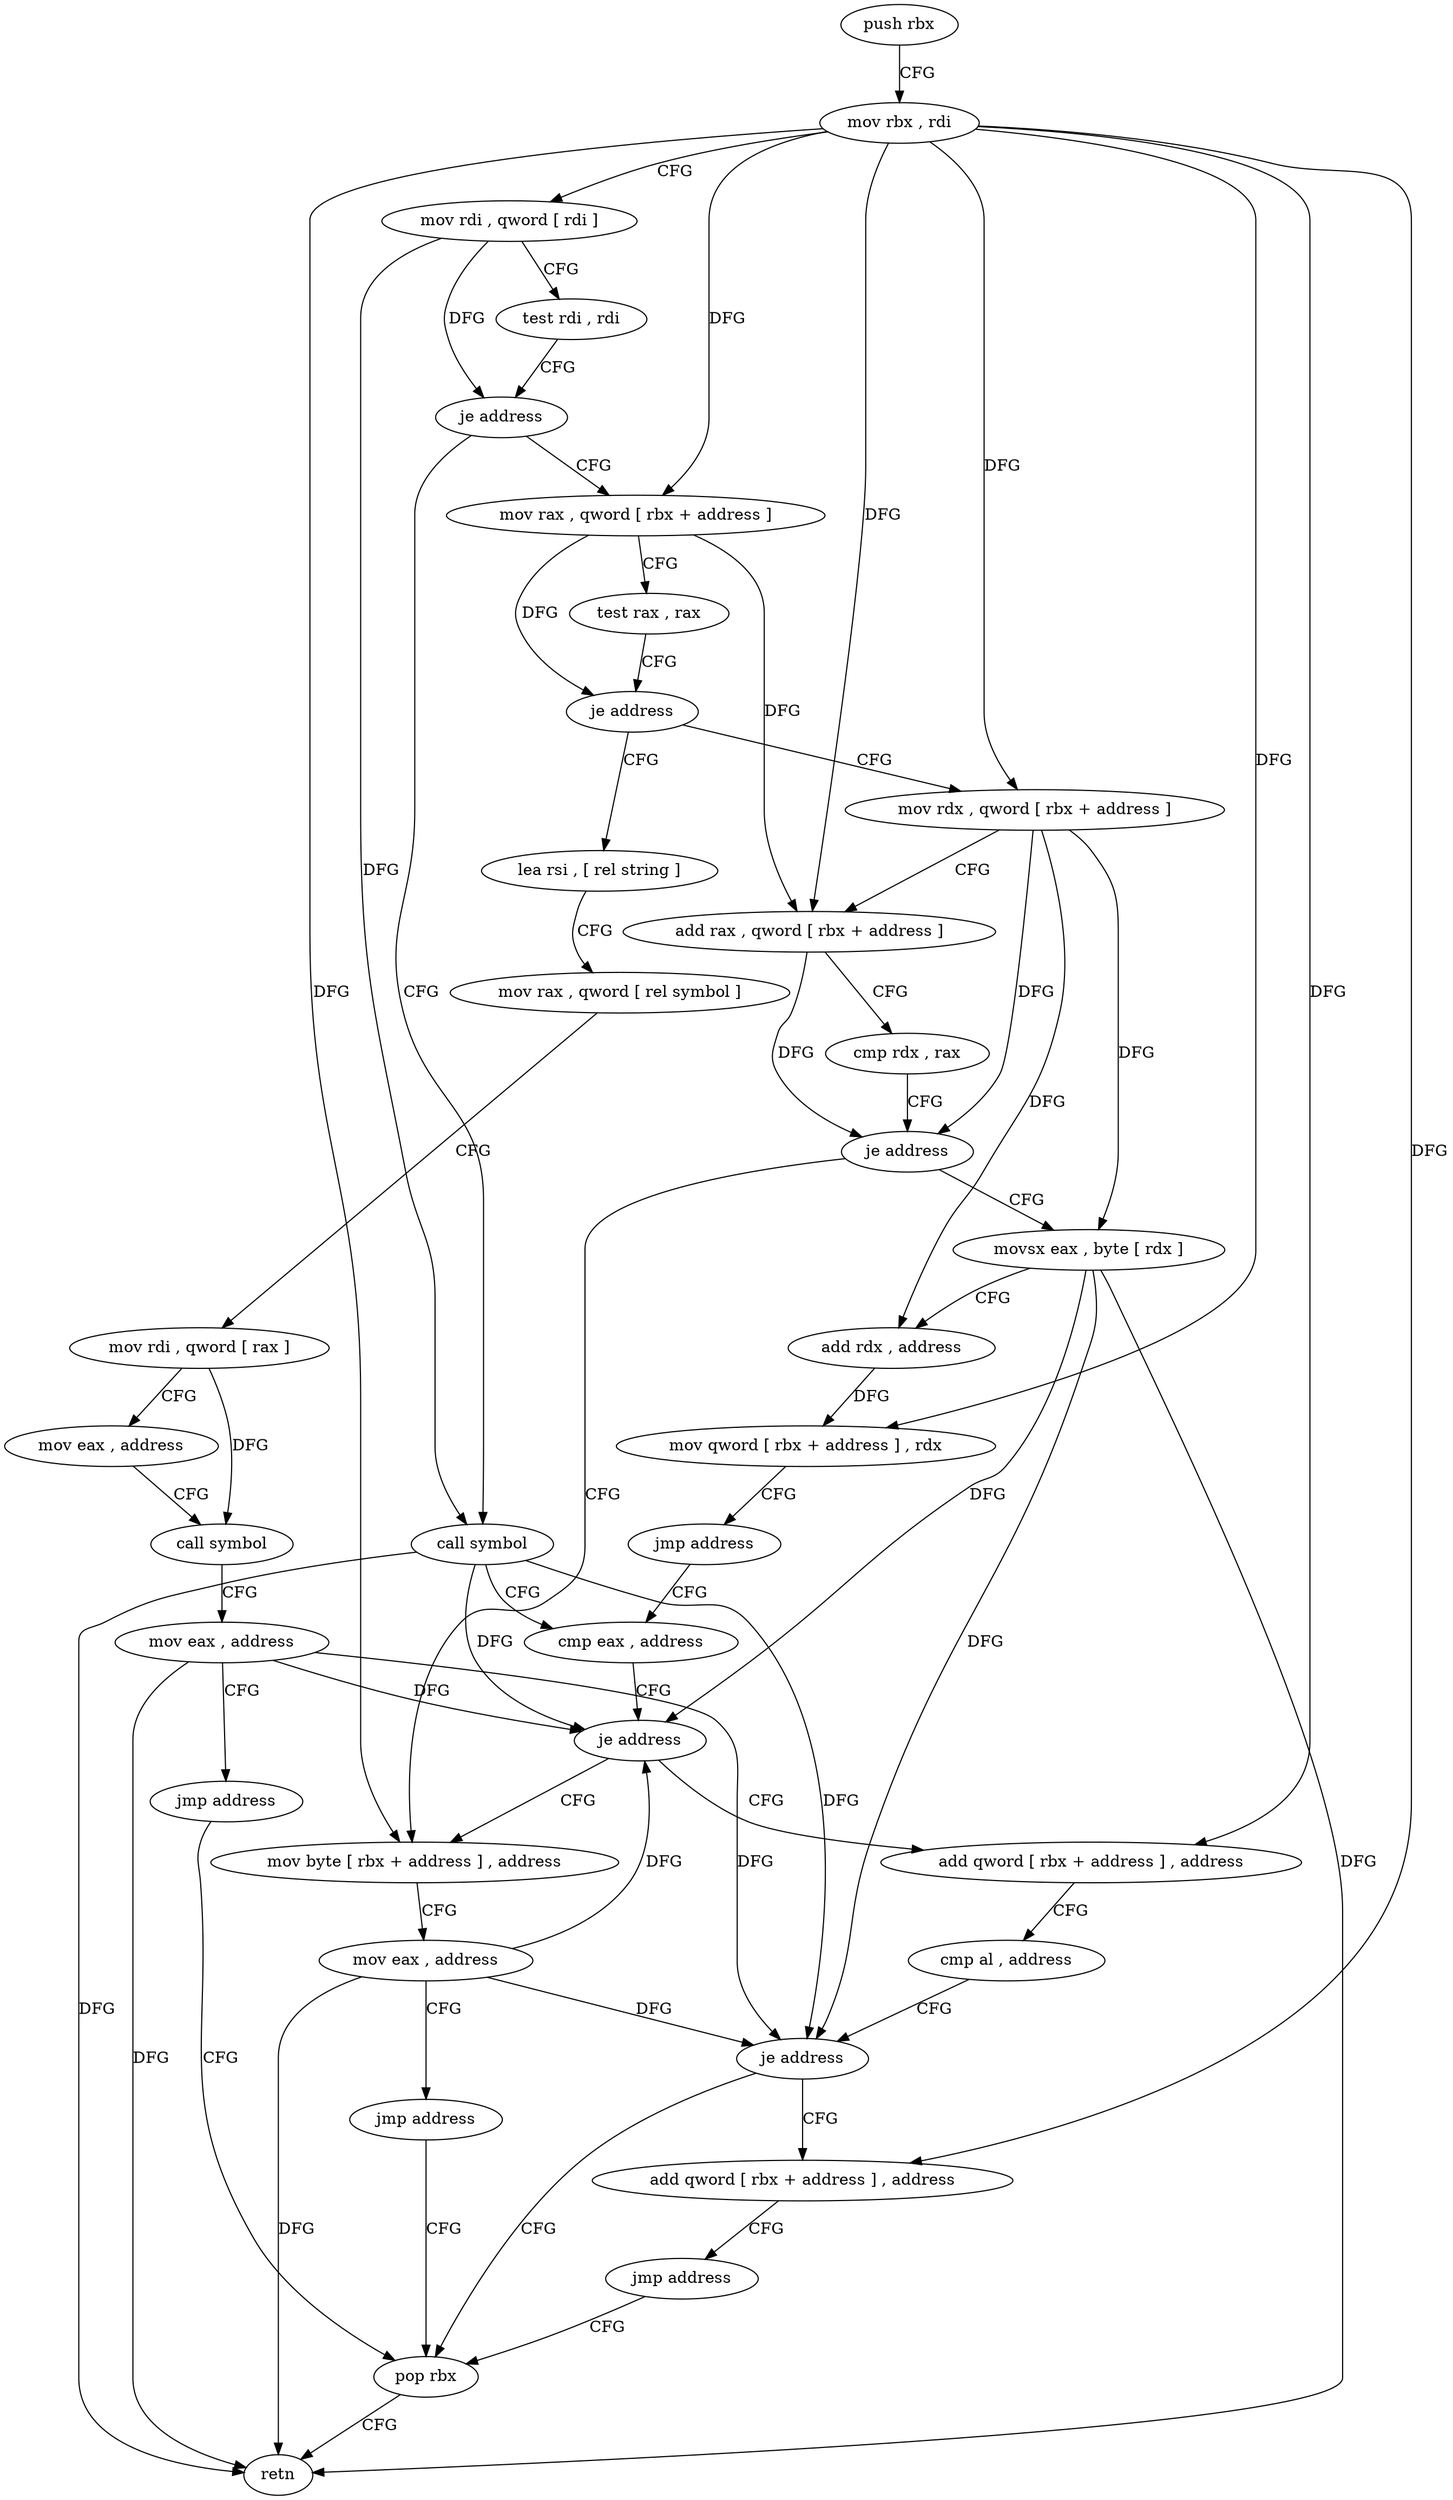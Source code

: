digraph "func" {
"103204" [label = "push rbx" ]
"103205" [label = "mov rbx , rdi" ]
"103208" [label = "mov rdi , qword [ rdi ]" ]
"103211" [label = "test rdi , rdi" ]
"103214" [label = "je address" ]
"103237" [label = "mov rax , qword [ rbx + address ]" ]
"103216" [label = "call symbol" ]
"103241" [label = "test rax , rax" ]
"103244" [label = "je address" ]
"103272" [label = "lea rsi , [ rel string ]" ]
"103246" [label = "mov rdx , qword [ rbx + address ]" ]
"103221" [label = "cmp eax , address" ]
"103279" [label = "mov rax , qword [ rel symbol ]" ]
"103286" [label = "mov rdi , qword [ rax ]" ]
"103289" [label = "mov eax , address" ]
"103294" [label = "call symbol" ]
"103299" [label = "mov eax , address" ]
"103304" [label = "jmp address" ]
"103235" [label = "pop rbx" ]
"103250" [label = "add rax , qword [ rbx + address ]" ]
"103254" [label = "cmp rdx , rax" ]
"103257" [label = "je address" ]
"103306" [label = "mov byte [ rbx + address ] , address" ]
"103259" [label = "movsx eax , byte [ rdx ]" ]
"103310" [label = "mov eax , address" ]
"103315" [label = "jmp address" ]
"103226" [label = "add qword [ rbx + address ] , address" ]
"103231" [label = "cmp al , address" ]
"103233" [label = "je address" ]
"103317" [label = "add qword [ rbx + address ] , address" ]
"103236" [label = "retn" ]
"103262" [label = "add rdx , address" ]
"103266" [label = "mov qword [ rbx + address ] , rdx" ]
"103270" [label = "jmp address" ]
"103322" [label = "jmp address" ]
"103224" [label = "je address" ]
"103204" -> "103205" [ label = "CFG" ]
"103205" -> "103208" [ label = "CFG" ]
"103205" -> "103237" [ label = "DFG" ]
"103205" -> "103246" [ label = "DFG" ]
"103205" -> "103250" [ label = "DFG" ]
"103205" -> "103306" [ label = "DFG" ]
"103205" -> "103266" [ label = "DFG" ]
"103205" -> "103226" [ label = "DFG" ]
"103205" -> "103317" [ label = "DFG" ]
"103208" -> "103211" [ label = "CFG" ]
"103208" -> "103214" [ label = "DFG" ]
"103208" -> "103216" [ label = "DFG" ]
"103211" -> "103214" [ label = "CFG" ]
"103214" -> "103237" [ label = "CFG" ]
"103214" -> "103216" [ label = "CFG" ]
"103237" -> "103241" [ label = "CFG" ]
"103237" -> "103244" [ label = "DFG" ]
"103237" -> "103250" [ label = "DFG" ]
"103216" -> "103221" [ label = "CFG" ]
"103216" -> "103224" [ label = "DFG" ]
"103216" -> "103236" [ label = "DFG" ]
"103216" -> "103233" [ label = "DFG" ]
"103241" -> "103244" [ label = "CFG" ]
"103244" -> "103272" [ label = "CFG" ]
"103244" -> "103246" [ label = "CFG" ]
"103272" -> "103279" [ label = "CFG" ]
"103246" -> "103250" [ label = "CFG" ]
"103246" -> "103257" [ label = "DFG" ]
"103246" -> "103259" [ label = "DFG" ]
"103246" -> "103262" [ label = "DFG" ]
"103221" -> "103224" [ label = "CFG" ]
"103279" -> "103286" [ label = "CFG" ]
"103286" -> "103289" [ label = "CFG" ]
"103286" -> "103294" [ label = "DFG" ]
"103289" -> "103294" [ label = "CFG" ]
"103294" -> "103299" [ label = "CFG" ]
"103299" -> "103304" [ label = "CFG" ]
"103299" -> "103224" [ label = "DFG" ]
"103299" -> "103236" [ label = "DFG" ]
"103299" -> "103233" [ label = "DFG" ]
"103304" -> "103235" [ label = "CFG" ]
"103235" -> "103236" [ label = "CFG" ]
"103250" -> "103254" [ label = "CFG" ]
"103250" -> "103257" [ label = "DFG" ]
"103254" -> "103257" [ label = "CFG" ]
"103257" -> "103306" [ label = "CFG" ]
"103257" -> "103259" [ label = "CFG" ]
"103306" -> "103310" [ label = "CFG" ]
"103259" -> "103262" [ label = "CFG" ]
"103259" -> "103224" [ label = "DFG" ]
"103259" -> "103236" [ label = "DFG" ]
"103259" -> "103233" [ label = "DFG" ]
"103310" -> "103315" [ label = "CFG" ]
"103310" -> "103224" [ label = "DFG" ]
"103310" -> "103236" [ label = "DFG" ]
"103310" -> "103233" [ label = "DFG" ]
"103315" -> "103235" [ label = "CFG" ]
"103226" -> "103231" [ label = "CFG" ]
"103231" -> "103233" [ label = "CFG" ]
"103233" -> "103317" [ label = "CFG" ]
"103233" -> "103235" [ label = "CFG" ]
"103317" -> "103322" [ label = "CFG" ]
"103262" -> "103266" [ label = "DFG" ]
"103266" -> "103270" [ label = "CFG" ]
"103270" -> "103221" [ label = "CFG" ]
"103322" -> "103235" [ label = "CFG" ]
"103224" -> "103306" [ label = "CFG" ]
"103224" -> "103226" [ label = "CFG" ]
}
